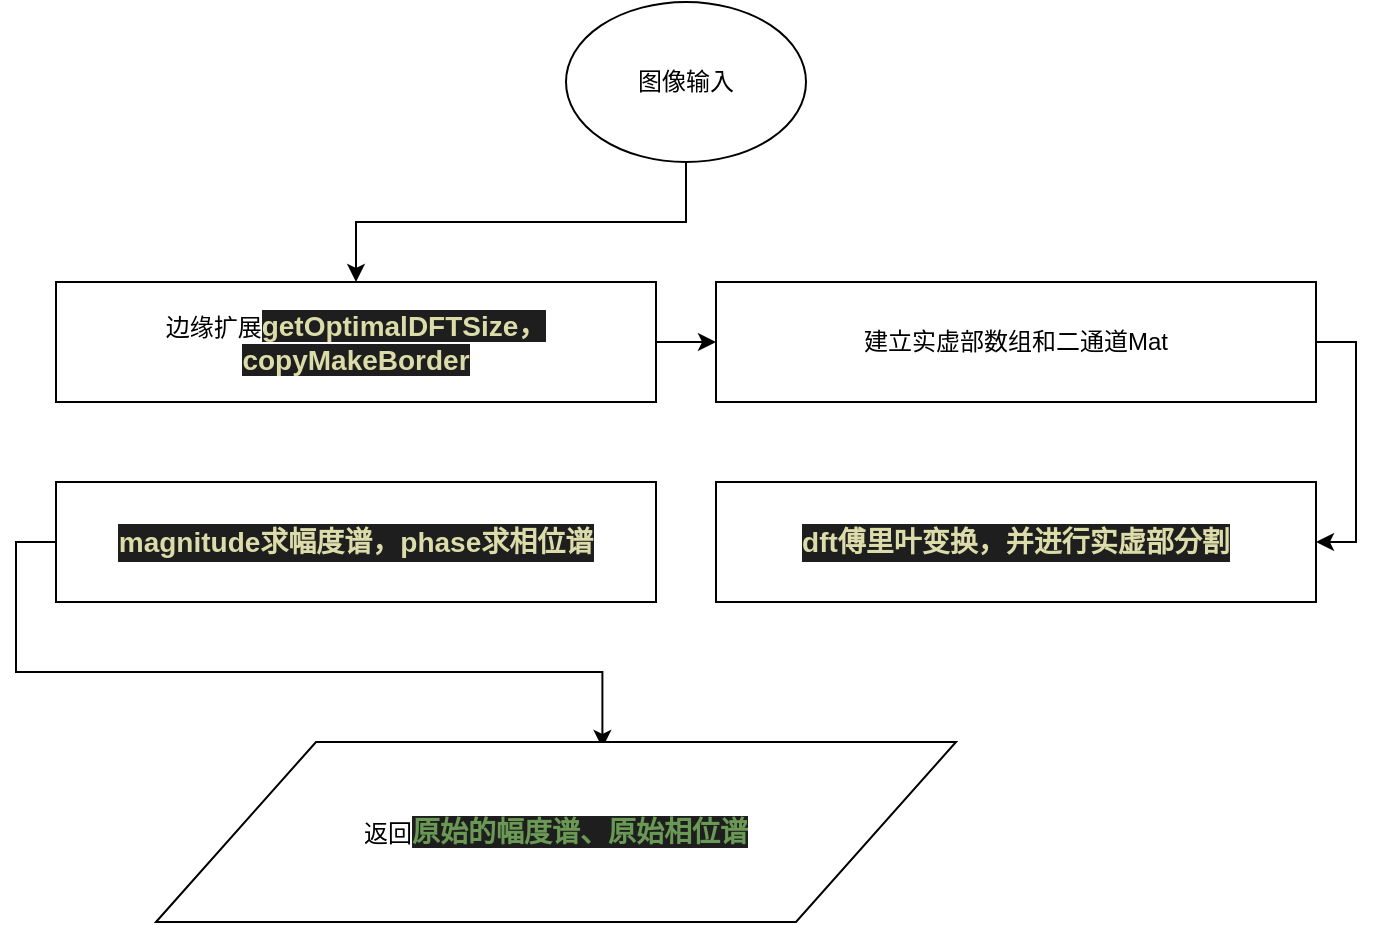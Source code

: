 <mxfile version="13.1.3">
    <diagram id="6hGFLwfOUW9BJ-s0fimq" name="Page-1">
        <mxGraphModel dx="1117" dy="622" grid="1" gridSize="10" guides="1" tooltips="1" connect="1" arrows="1" fold="1" page="1" pageScale="1" pageWidth="827" pageHeight="1169" math="0" shadow="0">
            <root>
                <mxCell id="0"/>
                <mxCell id="1" parent="0"/>
                <mxCell id="2" style="edgeStyle=orthogonalEdgeStyle;rounded=0;orthogonalLoop=1;jettySize=auto;html=1;exitX=1;exitY=0.5;exitDx=0;exitDy=0;entryX=0;entryY=0.5;entryDx=0;entryDy=0;" edge="1" parent="1" source="4" target="7">
                    <mxGeometry relative="1" as="geometry"/>
                </mxCell>
                <mxCell id="4" value="边缘扩展&lt;span style=&quot;color: rgb(220 , 220 , 170) ; background-color: rgb(30 , 30 , 30) ; font-size: 14px ; font-weight: 600&quot;&gt;getOptimalDFTSize，&lt;/span&gt;&lt;span style=&quot;color: rgb(220 , 220 , 170) ; background-color: rgb(30 , 30 , 30) ; font-size: 14px ; font-weight: 600&quot;&gt;copyMakeBorder&lt;/span&gt;" style="rounded=0;whiteSpace=wrap;html=1;" vertex="1" parent="1">
                    <mxGeometry x="90" y="190" width="300" height="60" as="geometry"/>
                </mxCell>
                <mxCell id="16" style="edgeStyle=orthogonalEdgeStyle;rounded=0;orthogonalLoop=1;jettySize=auto;html=1;exitX=0.5;exitY=1;exitDx=0;exitDy=0;" edge="1" parent="1" source="5" target="4">
                    <mxGeometry relative="1" as="geometry"/>
                </mxCell>
                <mxCell id="5" value="图像输入" style="ellipse;whiteSpace=wrap;html=1;" vertex="1" parent="1">
                    <mxGeometry x="345" y="50" width="120" height="80" as="geometry"/>
                </mxCell>
                <mxCell id="6" style="edgeStyle=orthogonalEdgeStyle;rounded=0;orthogonalLoop=1;jettySize=auto;html=1;exitX=1;exitY=0.5;exitDx=0;exitDy=0;entryX=1;entryY=0.5;entryDx=0;entryDy=0;" edge="1" parent="1" source="7" target="8">
                    <mxGeometry relative="1" as="geometry"/>
                </mxCell>
                <mxCell id="7" value="建立实虚部数组和二通道Mat" style="rounded=0;whiteSpace=wrap;html=1;" vertex="1" parent="1">
                    <mxGeometry x="420" y="190" width="300" height="60" as="geometry"/>
                </mxCell>
                <mxCell id="8" value="&lt;div style=&quot;color: rgb(212 , 212 , 212) ; background-color: rgb(30 , 30 , 30) ; font-weight: 600 ; font-size: 14px ; line-height: 19px&quot;&gt;&lt;span style=&quot;color: #dcdcaa&quot;&gt;dft傅里叶变换，并进行实虚部分割&lt;/span&gt;&lt;/div&gt;" style="rounded=0;whiteSpace=wrap;html=1;" vertex="1" parent="1">
                    <mxGeometry x="420" y="290" width="300" height="60" as="geometry"/>
                </mxCell>
                <mxCell id="9" style="edgeStyle=orthogonalEdgeStyle;rounded=0;orthogonalLoop=1;jettySize=auto;html=1;exitX=0;exitY=0.5;exitDx=0;exitDy=0;entryX=0.558;entryY=0.033;entryDx=0;entryDy=0;entryPerimeter=0;" edge="1" parent="1" source="10" target="17">
                    <mxGeometry relative="1" as="geometry">
                        <mxPoint x="90" y="410" as="targetPoint"/>
                    </mxGeometry>
                </mxCell>
                <mxCell id="10" value="&lt;div style=&quot;color: rgb(212 , 212 , 212) ; background-color: rgb(30 , 30 , 30) ; font-weight: 600 ; font-size: 14px ; line-height: 19px&quot;&gt;&lt;div style=&quot;line-height: 19px&quot;&gt;&lt;span style=&quot;color: #dcdcaa&quot;&gt;magnitude求幅度谱，&lt;/span&gt;&lt;span style=&quot;color: rgb(220 , 220 , 170)&quot;&gt;phase求相位谱&lt;/span&gt;&lt;/div&gt;&lt;/div&gt;" style="rounded=0;whiteSpace=wrap;html=1;" vertex="1" parent="1">
                    <mxGeometry x="90" y="290" width="300" height="60" as="geometry"/>
                </mxCell>
                <mxCell id="17" value="返回&lt;span style=&quot;color: rgb(106 , 153 , 85) ; background-color: rgb(30 , 30 , 30) ; font-size: 14px ; font-weight: 600&quot;&gt;原始的幅度谱、原始相位谱&lt;/span&gt;" style="shape=parallelogram;perimeter=parallelogramPerimeter;whiteSpace=wrap;html=1;" vertex="1" parent="1">
                    <mxGeometry x="140" y="420" width="400" height="90" as="geometry"/>
                </mxCell>
            </root>
        </mxGraphModel>
    </diagram>
</mxfile>